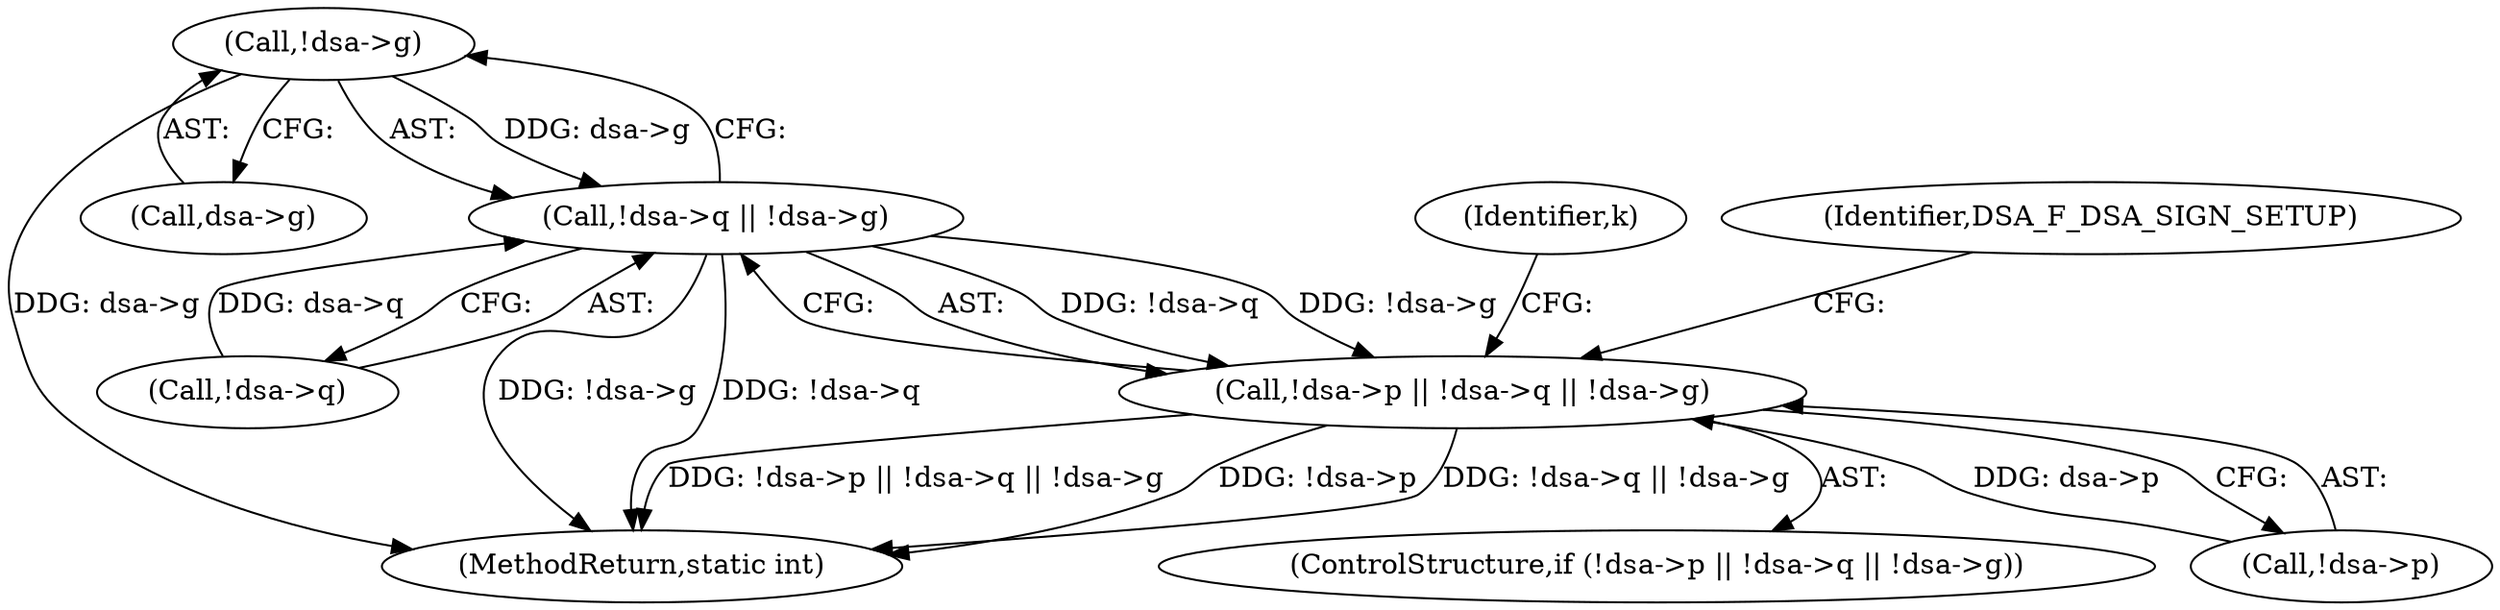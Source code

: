 digraph "0_openssl_43e6a58d4991a451daf4891ff05a48735df871ac@pointer" {
"1000141" [label="(Call,!dsa->g)"];
"1000136" [label="(Call,!dsa->q || !dsa->g)"];
"1000131" [label="(Call,!dsa->p || !dsa->q || !dsa->g)"];
"1000153" [label="(Identifier,k)"];
"1000142" [label="(Call,dsa->g)"];
"1000141" [label="(Call,!dsa->g)"];
"1000416" [label="(MethodReturn,static int)"];
"1000147" [label="(Identifier,DSA_F_DSA_SIGN_SETUP)"];
"1000136" [label="(Call,!dsa->q || !dsa->g)"];
"1000137" [label="(Call,!dsa->q)"];
"1000130" [label="(ControlStructure,if (!dsa->p || !dsa->q || !dsa->g))"];
"1000131" [label="(Call,!dsa->p || !dsa->q || !dsa->g)"];
"1000132" [label="(Call,!dsa->p)"];
"1000141" -> "1000136"  [label="AST: "];
"1000141" -> "1000142"  [label="CFG: "];
"1000142" -> "1000141"  [label="AST: "];
"1000136" -> "1000141"  [label="CFG: "];
"1000141" -> "1000416"  [label="DDG: dsa->g"];
"1000141" -> "1000136"  [label="DDG: dsa->g"];
"1000136" -> "1000131"  [label="AST: "];
"1000136" -> "1000137"  [label="CFG: "];
"1000137" -> "1000136"  [label="AST: "];
"1000131" -> "1000136"  [label="CFG: "];
"1000136" -> "1000416"  [label="DDG: !dsa->g"];
"1000136" -> "1000416"  [label="DDG: !dsa->q"];
"1000136" -> "1000131"  [label="DDG: !dsa->q"];
"1000136" -> "1000131"  [label="DDG: !dsa->g"];
"1000137" -> "1000136"  [label="DDG: dsa->q"];
"1000131" -> "1000130"  [label="AST: "];
"1000131" -> "1000132"  [label="CFG: "];
"1000132" -> "1000131"  [label="AST: "];
"1000147" -> "1000131"  [label="CFG: "];
"1000153" -> "1000131"  [label="CFG: "];
"1000131" -> "1000416"  [label="DDG: !dsa->p"];
"1000131" -> "1000416"  [label="DDG: !dsa->q || !dsa->g"];
"1000131" -> "1000416"  [label="DDG: !dsa->p || !dsa->q || !dsa->g"];
"1000132" -> "1000131"  [label="DDG: dsa->p"];
}
